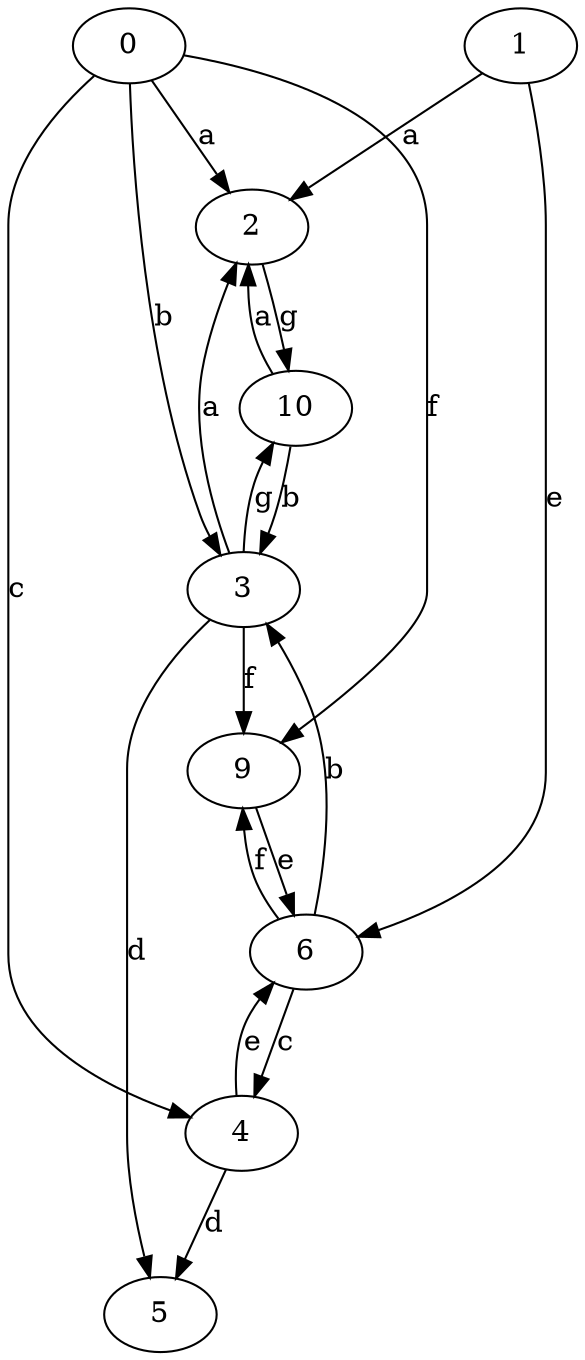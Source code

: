 strict digraph  {
1;
0;
2;
3;
4;
5;
6;
9;
10;
1 -> 2  [label=a];
1 -> 6  [label=e];
0 -> 2  [label=a];
0 -> 3  [label=b];
0 -> 4  [label=c];
0 -> 9  [label=f];
2 -> 10  [label=g];
3 -> 2  [label=a];
3 -> 5  [label=d];
3 -> 9  [label=f];
3 -> 10  [label=g];
4 -> 5  [label=d];
4 -> 6  [label=e];
6 -> 3  [label=b];
6 -> 4  [label=c];
6 -> 9  [label=f];
9 -> 6  [label=e];
10 -> 2  [label=a];
10 -> 3  [label=b];
}
